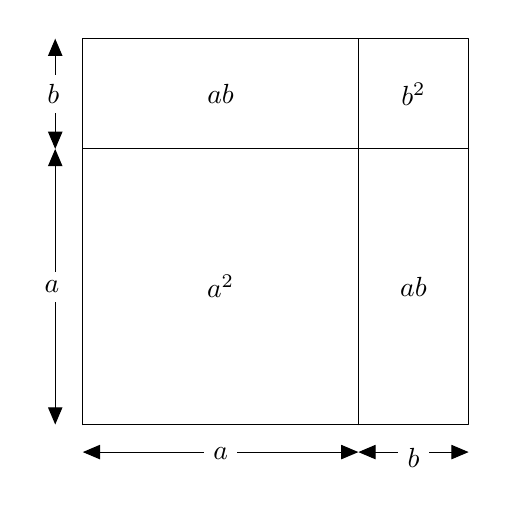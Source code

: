 \begin{tikzpicture}[line cap=round,line join=round,x=1.0cm,y=1.0cm,>=triangle 45,scale=0.7]
    \clip(-1,-1) rectangle (7.2,7.2);
    \draw (0,0) coordinate (A);
    \draw (5,0) coordinate (B);
    \draw (7,0) coordinate (C);
    \draw (0,5) coordinate (D);
    \draw (5,5) coordinate (E);
    \draw (7,5) coordinate (F);
    \draw (0,7) coordinate (G);
    \draw (5,7) coordinate (H);
    \draw (7,7) coordinate (I);
    \draw (A)--(C)--(I)--(G)--(A);
    \draw (B)--(E)--(H);
    \draw (D)--(E)--(F);
    \draw [<->](0,-0.5)--(5,-0.5);
    \draw (2.5,-0.25) node[anchor=north,fill=white] {$a$};
    \draw [<->](5,-0.5)--(7,-0.5);
    \draw (6,-0.25) node[anchor=north,fill=white] {$b$};
    \draw [<->](-0.5,0)--(-0.5,5);
    \draw (-0.25,2.5) node[anchor=east,fill=white] {$a$};
    \draw [<->](-0.5,5)--(-0.5,7);
    \draw (-0.25,6) node[anchor=east,fill=white] {$b$};
    \draw (2.5,2.5) node {$a^2$};
    \draw (6,2.5) node{$ab$};
    \draw (2.5,6) node{$ab$};
    \draw (6,6) node{$b^2$};
\end{tikzpicture}
